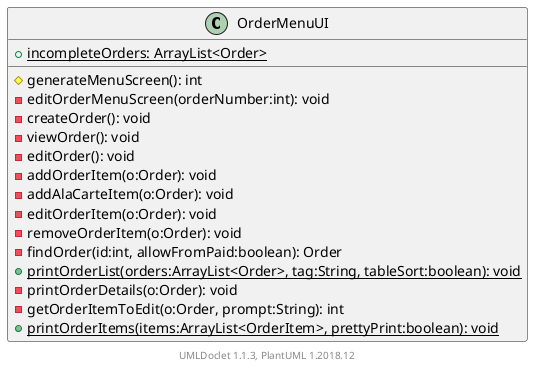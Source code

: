 @startuml

    class OrderMenuUI [[../sg/edu/ntu/scse/cz2002/ui/OrderMenuUI.html]] {
        {static} +incompleteOrders: ArrayList<Order>
        #generateMenuScreen(): int
        -editOrderMenuScreen(orderNumber:int): void
        -createOrder(): void
        -viewOrder(): void
        -editOrder(): void
        -addOrderItem(o:Order): void
        -addAlaCarteItem(o:Order): void
        -editOrderItem(o:Order): void
        -removeOrderItem(o:Order): void
        -findOrder(id:int, allowFromPaid:boolean): Order
        {static} +printOrderList(orders:ArrayList<Order>, tag:String, tableSort:boolean): void
        -printOrderDetails(o:Order): void
        -getOrderItemToEdit(o:Order, prompt:String): int
        {static} +printOrderItems(items:ArrayList<OrderItem>, prettyPrint:boolean): void
    }


    center footer UMLDoclet 1.1.3, PlantUML 1.2018.12
@enduml
